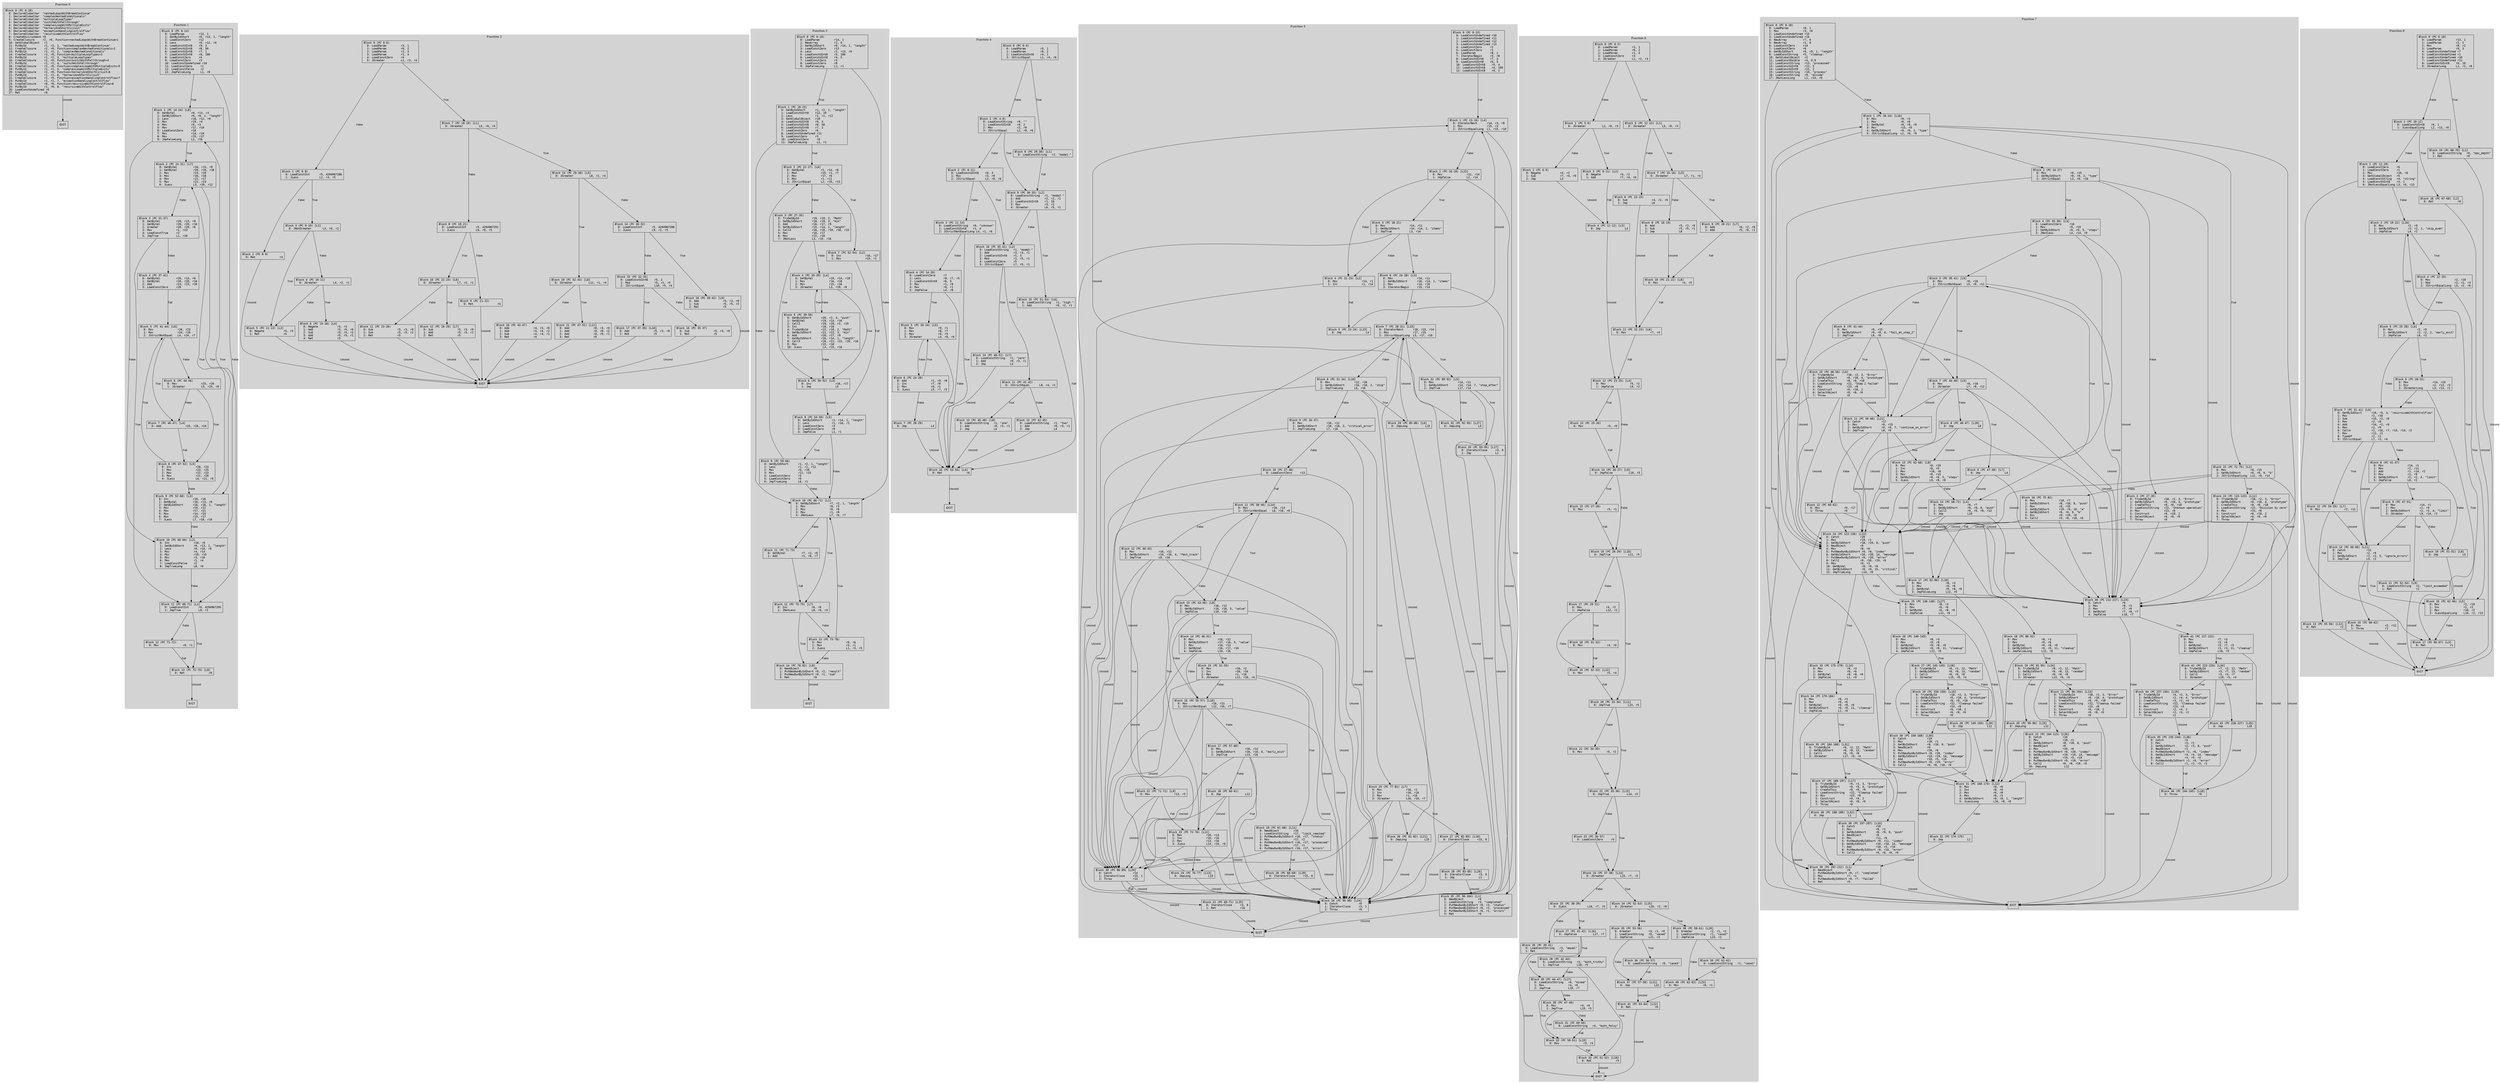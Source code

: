 // CFG analysis for complex_control_flow
// Generated from data/complex_control_flow.hbc

digraph {
  rankdir=TB;
  node [shape=box, fontname="monospace"];

  subgraph cluster_function_0 {
    label = "Function 0";
    style = filled;
    color = lightgrey;

    edge [fontname="Arial"];

    f0_n0 [ label = "Block 0 (PC 0-28)\l  0: DeclareGlobalVar  \"nestedLoopsWithBreakContinue\"\l  1: DeclareGlobalVar  \"complexNestedConditionals\"\l  2: DeclareGlobalVar  \"multipleLoopTypes\"\l  3: DeclareGlobalVar  \"switchWithFallthrough\"\l  4: DeclareGlobalVar  \"complexLoopWithMultipleExits\"\l  5: DeclareGlobalVar  \"ternaryAndShortCircuit\"\l  6: DeclareGlobalVar  \"exceptionHandlingControlFlow\"\l  7: DeclareGlobalVar  \"recursiveWithControlFlow\"\l  8: CreateEnvironment r0\l  9: CreateClosure     r2, r0, Function<nestedLoopsWithBreakContinue>1\l  10: GetGlobalObject   r1\l  11: PutById           r1, r2, 1, \"nestedLoopsWithBreakContinue\"\l  12: CreateClosure     r2, r0, Function<complexNestedConditionals>2\l  13: PutById           r1, r2, 2, \"complexNestedConditionals\"\l  14: CreateClosure     r2, r0, Function<multipleLoopTypes>3\l  15: PutById           r1, r2, 3, \"multipleLoopTypes\"\l  16: CreateClosure     r2, r0, Function<switchWithFallthrough>4\l  17: PutById           r1, r2, 4, \"switchWithFallthrough\"\l  18: CreateClosure     r2, r0, Function<complexLoopWithMultipleExits>5\l  19: PutById           r1, r2, 5, \"complexLoopWithMultipleExits\"\l  20: CreateClosure     r2, r0, Function<ternaryAndShortCircuit>6\l  21: PutById           r1, r2, 6, \"ternaryAndShortCircuit\"\l  22: CreateClosure     r2, r0, Function<exceptionHandlingControlFlow>7\l  23: PutById           r1, r2, 7, \"exceptionHandlingControlFlow\"\l  24: CreateClosure     r0, r0, Function<recursiveWithControlFlow>8\l  25: PutById           r1, r0, 8, \"recursiveWithControlFlow\"\l  26: LoadConstUndefined r0\l  27: Ret               r0\l" ]
    f0_n1 [ label = "EXIT" ]

    f0_n0 -> f0_n1 [label="Uncond"]
  }

  subgraph cluster_function_1 {
    label = "Function 1";
    style = filled;
    color = lightgrey;

    edge [fontname="Arial"];

    f1_n0 [ label = "Block 0 (PC 0-14)\l  0: LoadParam         r13, 1\l  1: GetByIdShort      r0, r13, 1, \"length\"\l  2: LoadConstZero     r12\l  3: Less              r0, r12, r0\l  4: LoadConstUInt8    r9, 3\l  5: LoadConstUInt8    r8, 50\l  6: LoadConstUInt8    r7, 1\l  7: LoadConstUInt8    r6, 100\l  8: LoadConstZero     r4\l  9: LoadConstZero     r3\l  10: LoadConstUndefined r10\l  11: LoadConstZero     r1\l  12: LoadConstFalse    r2\l  13: JmpFalseLong      L1, r0\l" ]
    f1_n1 [ label = "Block 1 (PC 14-24) [L8]\l  0: GetByVal          r0, r13, r3\l  1: GetByIdShort      r0, r0, 1, \"length\"\l  2: Less              r16, r12, r0\l  3: Mov               r19, r4\l  4: Mov               r0, r3\l  5: Mov               r17, r10\l  6: LoadConstZero     r18\l  7: Mov               r14, r19\l  8: Mov               r15, r17\l  9: JmpFalseLong      L2, r16\l" ]
    f1_n2 [ label = "Block 2 (PC 24-31) [L7]\l  0: GetByVal          r16, r13, r0\l  1: GetByVal          r20, r16, r18\l  2: Mov               r23, r19\l  3: Mov               r16, r18\l  4: Mov               r21, r17\l  5: Mov               r22, r23\l  6: JLess             L3, r20, r12\l" ]
    f1_n3 [ label = "Block 3 (PC 31-37)\l  0: GetByVal          r20, r13, r0\l  1: GetByVal          r20, r20, r16\l  2: Greater           r20, r20, r6\l  3: Mov               r1, r23\l  4: LoadConstTrue     r2\l  5: JmpTrue           L1, r20\l" ]
    f1_n4 [ label = "Block 4 (PC 37-41)\l  0: GetByVal          r20, r13, r0\l  1: GetByVal          r20, r20, r16\l  2: Add               r23, r23, r20\l  3: LoadConstZero     r20\l" ]
    f1_n5 [ label = "Block 5 (PC 41-44) [L6]\l  0: Mov               r26, r23\l  1: Mov               r24, r20\l  2: JStrictNotEqual   L4, r24, r7\l" ]
    f1_n6 [ label = "Block 6 (PC 44-46)\l  0: Mov               r25, r26\l  1: JGreater          L5, r25, r8\l" ]
    f1_n7 [ label = "Block 7 (PC 46-47) [L4]\l  0: Add               r25, r26, r24\l" ]
    f1_n8 [ label = "Block 8 (PC 47-52) [L5]\l  0: Inc               r20, r24\l  1: Mov               r23, r25\l  2: Mov               r22, r23\l  3: Mov               r21, r20\l  4: JLess             L6, r21, r9\l" ]
    f1_n9 [ label = "Block 9 (PC 52-60) [L3]\l  0: Inc               r18, r16\l  1: GetByVal          r16, r13, r0\l  2: GetByIdShort      r16, r16, 1, \"length\"\l  3: Mov               r19, r22\l  4: Mov               r17, r21\l  5: Mov               r14, r19\l  6: Mov               r15, r17\l  7: JLess             L7, r18, r16\l" ]
    f1_n10 [ label = "Block 10 (PC 60-69) [L2]\l  0: Inc               r16, r0\l  1: GetByIdShort      r0, r13, 1, \"length\"\l  2: Less              r0, r16, r0\l  3: Mov               r4, r14\l  4: Mov               r10, r15\l  5: Mov               r3, r16\l  6: Mov               r1, r4\l  7: LoadConstFalse    r2\l  8: JmpTrueLong       L8, r0\l" ]
    f1_n11 [ label = "Block 11 (PC 69-71) [L1]\l  0: LoadConstInt      r0, 4294967295\l  1: JmpTrue           L9, r2\l" ]
    f1_n12 [ label = "Block 12 (PC 71-72)\l  0: Mov               r0, r1\l" ]
    f1_n13 [ label = "Block 13 (PC 72-73) [L9]\l  0: Ret               r0\l" ]
    f1_n14 [ label = "EXIT" ]

    f1_n0 -> f1_n11 [label="False"]
    f1_n0 -> f1_n1 [label="True"]
    f1_n1 -> f1_n10 [label="False"]
    f1_n1 -> f1_n2 [label="True"]
    f1_n2 -> f1_n9 [label="True"]
    f1_n2 -> f1_n3 [label="False"]
    f1_n3 -> f1_n11 [label="True"]
    f1_n3 -> f1_n4 [label="False"]
    f1_n4 -> f1_n5 [label="Fall"]
    f1_n5 -> f1_n7 [label="True"]
    f1_n5 -> f1_n6 [label="False"]
    f1_n6 -> f1_n8 [label="True"]
    f1_n6 -> f1_n7 [label="False"]
    f1_n7 -> f1_n8 [label="Fall"]
    f1_n8 -> f1_n5 [label="True"]
    f1_n8 -> f1_n9 [label="False"]
    f1_n9 -> f1_n2 [label="True"]
    f1_n9 -> f1_n10 [label="False"]
    f1_n10 -> f1_n1 [label="True"]
    f1_n10 -> f1_n11 [label="False"]
    f1_n11 -> f1_n13 [label="True"]
    f1_n11 -> f1_n12 [label="False"]
    f1_n12 -> f1_n13 [label="Fall"]
    f1_n13 -> f1_n14 [label="Uncond"]
  }

  subgraph cluster_function_2 {
    label = "Function 2";
    style = filled;
    color = lightgrey;

    edge [fontname="Arial"];

    f2_n0 [ label = "Block 0 (PC 0-6)\l  0: LoadParam         r3, 1\l  1: LoadParam         r0, 2\l  2: LoadParam         r2, 3\l  3: LoadParam         r1, 4\l  4: LoadConstZero     r4\l  5: JGreater          L1, r3, r4\l" ]
    f2_n1 [ label = "Block 1 (PC 6-8)\l  0: LoadConstInt      r5, 4294967286\l  1: JLess             L2, r3, r5\l" ]
    f2_n2 [ label = "Block 2 (PC 8-9)\l  0: Ret               r4\l" ]
    f2_n3 [ label = "Block 3 (PC 9-10) [L2]\l  0: JNotGreater       L3, r0, r2\l" ]
    f2_n4 [ label = "Block 4 (PC 10-11)\l  0: JGreater          L4, r2, r1\l" ]
    f2_n5 [ label = "Block 5 (PC 11-13) [L3]\l  0: Negate            r5, r3\l  1: Ret               r5\l" ]
    f2_n6 [ label = "Block 6 (PC 13-18) [L4]\l  0: Negate            r5, r3\l  1: Add               r5, r5, r0\l  2: Sub               r5, r5, r2\l  3: Add               r5, r5, r1\l  4: Ret               r5\l" ]
    f2_n7 [ label = "Block 7 (PC 18-19) [L1]\l  0: JGreater          L5, r0, r4\l" ]
    f2_n8 [ label = "Block 8 (PC 19-21)\l  0: LoadConstInt      r5, 4294967291\l  1: JLess             L6, r0, r5\l" ]
    f2_n9 [ label = "Block 9 (PC 21-22)\l  0: Ret               r3\l" ]
    f2_n10 [ label = "Block 10 (PC 22-23) [L6]\l  0: JGreater          L7, r2, r1\l" ]
    f2_n11 [ label = "Block 11 (PC 23-26)\l  0: Sub               r5, r3, r0\l  1: Sub               r5, r5, r2\l  2: Ret               r5\l" ]
    f2_n12 [ label = "Block 12 (PC 26-29) [L7]\l  0: Sub               r5, r3, r0\l  1: Add               r5, r5, r2\l  2: Ret               r5\l" ]
    f2_n13 [ label = "Block 13 (PC 29-30) [L5]\l  0: JGreater          L8, r2, r4\l" ]
    f2_n14 [ label = "Block 14 (PC 30-32)\l  0: LoadConstInt      r5, 4294967286\l  1: JLess             L9, r2, r5\l" ]
    f2_n15 [ label = "Block 15 (PC 32-35)\l  0: LoadConstUInt8    r5, 2\l  1: Mod               r5, r1, r5\l  2: JStrictEqual      L10, r5, r4\l" ]
    f2_n16 [ label = "Block 16 (PC 35-37)\l  0: Sub               r5, r3, r0\l  1: Ret               r5\l" ]
    f2_n17 [ label = "Block 17 (PC 37-39) [L10]\l  0: Add               r5, r3, r0\l  1: Ret               r5\l" ]
    f2_n18 [ label = "Block 18 (PC 39-42) [L9]\l  0: Add               r5, r3, r0\l  1: Sub               r5, r5, r2\l  2: Ret               r5\l" ]
    f2_n19 [ label = "Block 19 (PC 42-43) [L8]\l  0: JGreater          L11, r1, r4\l" ]
    f2_n20 [ label = "Block 20 (PC 43-47)\l  0: Add               r4, r3, r0\l  1: Add               r4, r4, r2\l  2: Sub               r4, r4, r1\l  3: Ret               r4\l" ]
    f2_n21 [ label = "Block 21 (PC 47-51) [L11]\l  0: Add               r0, r3, r0\l  1: Add               r0, r0, r2\l  2: Add               r0, r0, r1\l  3: Ret               r0\l" ]
    f2_n22 [ label = "EXIT" ]

    f2_n0 -> f2_n7 [label="True"]
    f2_n0 -> f2_n1 [label="False"]
    f2_n1 -> f2_n3 [label="True"]
    f2_n1 -> f2_n2 [label="False"]
    f2_n2 -> f2_n22 [label="Uncond"]
    f2_n3 -> f2_n5 [label="True"]
    f2_n3 -> f2_n4 [label="False"]
    f2_n4 -> f2_n6 [label="True"]
    f2_n4 -> f2_n5 [label="False"]
    f2_n5 -> f2_n22 [label="Uncond"]
    f2_n6 -> f2_n22 [label="Uncond"]
    f2_n7 -> f2_n13 [label="True"]
    f2_n7 -> f2_n8 [label="False"]
    f2_n8 -> f2_n10 [label="True"]
    f2_n8 -> f2_n9 [label="False"]
    f2_n9 -> f2_n22 [label="Uncond"]
    f2_n10 -> f2_n12 [label="True"]
    f2_n10 -> f2_n11 [label="False"]
    f2_n11 -> f2_n22 [label="Uncond"]
    f2_n12 -> f2_n22 [label="Uncond"]
    f2_n13 -> f2_n19 [label="True"]
    f2_n13 -> f2_n14 [label="False"]
    f2_n14 -> f2_n18 [label="True"]
    f2_n14 -> f2_n15 [label="False"]
    f2_n15 -> f2_n17 [label="True"]
    f2_n15 -> f2_n16 [label="False"]
    f2_n16 -> f2_n22 [label="Uncond"]
    f2_n17 -> f2_n22 [label="Uncond"]
    f2_n18 -> f2_n22 [label="Uncond"]
    f2_n19 -> f2_n21 [label="True"]
    f2_n19 -> f2_n20 [label="False"]
    f2_n20 -> f2_n22 [label="Uncond"]
    f2_n21 -> f2_n22 [label="Uncond"]
  }

  subgraph cluster_function_3 {
    label = "Function 3";
    style = filled;
    color = lightgrey;

    edge [fontname="Arial"];

    f3_n0 [ label = "Block 0 (PC 0-10)\l  0: LoadParam         r14, 1\l  1: NewArray          r2, 0\l  2: GetByIdShort      r0, r14, 1, \"length\"\l  3: LoadConstZero     r13\l  4: Less              r1, r13, r0\l  5: LoadConstUInt8    r5, 100\l  6: LoadConstUInt8    r4, 5\l  7: LoadConstZero     r3\l  8: LoadConstZero     r0\l  9: JmpFalseLong      L1, r1\l" ]
    f3_n1 [ label = "Block 1 (PC 10-22)\l  0: GetByIdShort      r1, r2, 1, \"length\"\l  1: LoadConstUInt8    r12, 10\l  2: Less              r1, r1, r12\l  3: GetGlobalObject   r10\l  4: LoadConstUInt8    r9, 3\l  5: LoadConstUInt8    r8, 50\l  6: LoadConstUInt8    r7, 2\l  7: LoadConstZero     r6\l  8: LoadConstUndefined r11\l  9: LoadConstZero     r3\l  10: LoadConstZero     r0\l  11: JmpFalseLong      L1, r1\l" ]
    f3_n2 [ label = "Block 2 (PC 22-27) [L6]\l  0: GetByVal          r1, r14, r6\l  1: Mod               r15, r1, r7\l  2: Mov               r17, r6\l  3: Mov               r1, r11\l  4: JStrictEqual      L2, r15, r13\l" ]
    f3_n3 [ label = "Block 3 (PC 27-35)\l  0: TryGetById        r19, r10, 2, \"Math\"\l  1: GetByIdShort      r18, r19, 3, \"min\"\l  2: Add               r16, r17, r9\l  3: GetByIdShort      r15, r14, 1, \"length\"\l  4: Call3             r16, r18, r19, r16, r15\l  5: Mov               r18, r17\l  6: Mov               r15, r18\l  7: JNotLess          L3, r15, r16\l" ]
    f3_n4 [ label = "Block 4 (PC 35-39) [L4]\l  0: GetByVal          r19, r14, r18\l  1: Mov               r16, r18\l  2: Mov               r15, r16\l  3: JGreater          L3, r19, r8\l" ]
    f3_n5 [ label = "Block 5 (PC 39-50)\l  0: GetByIdShort      r20, r2, 4, \"push\"\l  1: GetByVal          r19, r14, r16\l  2: Call2             r19, r20, r2, r19\l  3: Inc               r18, r16\l  4: TryGetById        r22, r10, 2, \"Math\"\l  5: GetByIdShort      r21, r22, 3, \"min\"\l  6: Add               r20, r17, r9\l  7: GetByIdShort      r16, r14, 1, \"length\"\l  8: Call3             r16, r21, r22, r20, r16\l  9: Mov               r15, r18\l  10: JLess             L4, r15, r16\l" ]
    f3_n6 [ label = "Block 6 (PC 50-52) [L3]\l  0: Inc               r16, r17\l  1: Jmp               L5\l" ]
    f3_n7 [ label = "Block 7 (PC 52-54) [L2]\l  0: Inc               r16, r17\l  1: Mov               r15, r1\l" ]
    f3_n8 [ label = "Block 8 (PC 54-59) [L5]\l  0: GetByIdShort      r1, r14, 1, \"length\"\l  1: Less              r1, r16, r1\l  2: LoadConstZero     r3\l  3: LoadConstZero     r0\l  4: JmpFalse          L1, r1\l" ]
    f3_n9 [ label = "Block 9 (PC 59-66)\l  0: GetByIdShort      r1, r2, 1, \"length\"\l  1: Less              r1, r1, r12\l  2: Mov               r6, r16\l  3: Mov               r11, r15\l  4: LoadConstZero     r3\l  5: LoadConstZero     r0\l  6: JmpTrueLong       L6, r1\l" ]
    f3_n10 [ label = "Block 10 (PC 66-71) [L1]\l  0: GetByIdShort      r7, r2, 1, \"length\"\l  1: Mov               r8, r3\l  2: Mov               r6, r0\l  3: Mov               r1, r8\l  4: JNotLess          L7, r6, r7\l" ]
    f3_n11 [ label = "Block 11 (PC 71-73)\l  0: GetByVal          r7, r2, r6\l  1: Add               r1, r8, r7\l" ]
    f3_n12 [ label = "Block 12 (PC 73-75) [L7]\l  0: Inc               r6, r6\l  1: JNotLess          L8, r6, r4\l" ]
    f3_n13 [ label = "Block 13 (PC 75-78)\l  0: Mov               r0, r6\l  1: Mov               r3, r1\l  2: JLess             L1, r3, r5\l" ]
    f3_n14 [ label = "Block 14 (PC 78-82) [L8]\l  0: NewObject         r0\l  1: PutNewOwnByIdShort r0, r2, \"result\"\l  2: PutNewOwnByIdShort r0, r1, \"sum\"\l  3: Ret               r0\l" ]
    f3_n15 [ label = "EXIT" ]

    f3_n0 -> f3_n10 [label="False"]
    f3_n0 -> f3_n1 [label="True"]
    f3_n1 -> f3_n10 [label="False"]
    f3_n1 -> f3_n2 [label="True"]
    f3_n2 -> f3_n7 [label="True"]
    f3_n2 -> f3_n3 [label="False"]
    f3_n3 -> f3_n6 [label="True"]
    f3_n3 -> f3_n4 [label="False"]
    f3_n4 -> f3_n6 [label="True"]
    f3_n4 -> f3_n5 [label="False"]
    f3_n5 -> f3_n4 [label="True"]
    f3_n5 -> f3_n6 [label="False"]
    f3_n6 -> f3_n8 [label="Uncond"]
    f3_n7 -> f3_n8 [label="Fall"]
    f3_n8 -> f3_n10 [label="False"]
    f3_n8 -> f3_n9 [label="True"]
    f3_n9 -> f3_n2 [label="True"]
    f3_n9 -> f3_n10 [label="False"]
    f3_n10 -> f3_n12 [label="True"]
    f3_n10 -> f3_n11 [label="False"]
    f3_n11 -> f3_n12 [label="Fall"]
    f3_n12 -> f3_n14 [label="True"]
    f3_n12 -> f3_n13 [label="False"]
    f3_n13 -> f3_n10 [label="True"]
    f3_n13 -> f3_n14 [label="False"]
    f3_n14 -> f3_n15 [label="Uncond"]
  }

  subgraph cluster_function_4 {
    label = "Function 4";
    style = filled;
    color = lightgrey;

    edge [fontname="Arial"];

    f4_n0 [ label = "Block 0 (PC 0-4)\l  0: LoadParam         r5, 1\l  1: LoadParam         r6, 2\l  2: LoadConstUInt8    r4, 1\l  3: JStrictEqual      L1, r4, r6\l" ]
    f4_n1 [ label = "Block 1 (PC 4-8)\l  0: LoadConstString   r9, \"\"\l  1: LoadConstUInt8    r0, 2\l  2: Mov               r2, r9\l  3: JStrictEqual      L2, r0, r6\l" ]
    f4_n2 [ label = "Block 2 (PC 8-11)\l  0: LoadConstUInt8    r0, 3\l  1: Mov               r3, r9\l  2: JStrictEqual      L3, r0, r6\l" ]
    f4_n3 [ label = "Block 3 (PC 11-14)\l  0: LoadConstString   r0, \"unknown\"\l  1: LoadConstUInt8    r1, 4\l  2: JStrictNotEqualLong L4, r1, r6\l" ]
    f4_n4 [ label = "Block 4 (PC 14-20)\l  0: LoadConstZero     r7\l  1: Less              r8, r7, r5\l  2: LoadConstUInt8    r6, 5\l  3: Mov               r1, r9\l  4: Mov               r0, r1\l  5: JmpFalse          L4, r8\l" ]
    f4_n5 [ label = "Block 5 (PC 20-24) [L5]\l  0: Mov               r9, r1\l  1: Mov               r8, r7\l  2: Mov               r0, r9\l  3: JGreater          L4, r8, r6\l" ]
    f4_n6 [ label = "Block 6 (PC 24-28)\l  0: Add               r1, r9, r8\l  1: Inc               r7, r8\l  2: Mov               r0, r1\l  3: JLess             L5, r7, r5\l" ]
    f4_n7 [ label = "Block 7 (PC 28-29)\l  0: Jmp               L4\l" ]
    f4_n8 [ label = "Block 8 (PC 29-30) [L1]\l  0: LoadConstString   r2, \"mode1-\"\l" ]
    f4_n9 [ label = "Block 9 (PC 30-35) [L2]\l  0: LoadConstString   r1, \"mode2-\"\l  1: Add               r2, r2, r1\l  2: LoadConstUInt8    r1, 10\l  3: Mov               r3, r2\l  4: JGreater          L6, r5, r1\l" ]
    f4_n10 [ label = "Block 10 (PC 35-41) [L3]\l  0: LoadConstString   r1, \"mode3-\"\l  1: Add               r3, r3, r1\l  2: LoadConstUInt8    r1, 3\l  3: Mod               r1, r5, r1\l  4: LoadConstZero     r5\l  5: JStrictEqual      L7, r5, r1\l" ]
    f4_n11 [ label = "Block 11 (PC 41-42)\l  0: JStrictEqual      L8, r4, r1\l" ]
    f4_n12 [ label = "Block 12 (PC 42-45)\l  0: LoadConstString   r1, \"two\"\l  1: Add               r0, r3, r1\l  2: Jmp               L4\l" ]
    f4_n13 [ label = "Block 13 (PC 45-48) [L8]\l  0: LoadConstString   r1, \"one\"\l  1: Add               r0, r3, r1\l  2: Jmp               L4\l" ]
    f4_n14 [ label = "Block 14 (PC 48-51) [L7]\l  0: LoadConstString   r1, \"zero\"\l  1: Add               r0, r3, r1\l  2: Jmp               L4\l" ]
    f4_n15 [ label = "Block 15 (PC 51-53) [L6]\l  0: LoadConstString   r1, \"high-\"\l  1: Add               r0, r2, r1\l" ]
    f4_n16 [ label = "Block 16 (PC 53-54) [L4]\l  0: Ret               r0\l" ]
    f4_n17 [ label = "EXIT" ]

    f4_n0 -> f4_n8 [label="True"]
    f4_n0 -> f4_n1 [label="False"]
    f4_n1 -> f4_n9 [label="True"]
    f4_n1 -> f4_n2 [label="False"]
    f4_n2 -> f4_n10 [label="True"]
    f4_n2 -> f4_n3 [label="False"]
    f4_n3 -> f4_n16 [label="True"]
    f4_n3 -> f4_n4 [label="False"]
    f4_n4 -> f4_n16 [label="False"]
    f4_n4 -> f4_n5 [label="True"]
    f4_n5 -> f4_n16 [label="True"]
    f4_n5 -> f4_n6 [label="False"]
    f4_n6 -> f4_n5 [label="True"]
    f4_n6 -> f4_n7 [label="False"]
    f4_n7 -> f4_n16 [label="Uncond"]
    f4_n8 -> f4_n9 [label="Fall"]
    f4_n9 -> f4_n15 [label="True"]
    f4_n9 -> f4_n10 [label="False"]
    f4_n10 -> f4_n14 [label="True"]
    f4_n10 -> f4_n11 [label="False"]
    f4_n11 -> f4_n13 [label="True"]
    f4_n11 -> f4_n12 [label="False"]
    f4_n12 -> f4_n16 [label="Uncond"]
    f4_n13 -> f4_n16 [label="Uncond"]
    f4_n14 -> f4_n16 [label="Uncond"]
    f4_n15 -> f4_n16 [label="Fall"]
    f4_n16 -> f4_n17 [label="Uncond"]
  }

  subgraph cluster_function_5 {
    label = "Function 5";
    style = filled;
    color = lightgrey;

    edge [fontname="Arial"];

    f5_n0 [ label = "Block 0 (PC 0-13)\l  0: LoadConstUndefined r10\l  1: LoadConstUndefined r11\l  2: LoadConstUndefined r12\l  3: LoadConstUndefined r13\l  4: LoadConstZero     r2\l  5: LoadConstZero     r1\l  6: LoadParam         r8, 1\l  7: IteratorBegin     r3, r8\l  8: LoadConstUInt8    r7, 3\l  9: LoadConstUInt8    r6, 5\l  10: LoadConstUInt8    r5, 4\l  11: LoadConstUInt8    r4, 100\l  12: LoadConstUInt8    r0, 2\l" ]
    f5_n1 [ label = "Block 1 (PC 13-16) [L4]\l  0: IteratorNext      r14, r3, r8\l  1: Mov               r15, r3\l  2: JStrictEqualLong  L1, r15, r10\l" ]
    f5_n2 [ label = "Block 2 (PC 16-18) [L22]\l  0: Mov               r11, r14\l  1: JmpFalse          L2, r14\l" ]
    f5_n3 [ label = "Block 3 (PC 18-21)\l  0: Mov               r14, r11\l  1: GetByIdShort      r14, r14, 1, \"items\"\l  2: JmpTrue           L3, r14\l" ]
    f5_n4 [ label = "Block 4 (PC 21-23) [L2]\l  0: Mov               r14, r1\l  1: Inc               r1, r14\l" ]
    f5_n5 [ label = "Block 5 (PC 23-24) [L23]\l  0: Jmp               L4\l" ]
    f5_n6 [ label = "Block 6 (PC 24-28) [L3]\l  0: Mov               r14, r11\l  1: GetByIdShort      r16, r14, 1, \"items\"\l  2: Mov               r14, r16\l  3: IteratorBegin     r15, r14\l" ]
    f5_n7 [ label = "Block 7 (PC 28-31) [L15]\l  0: IteratorNext      r16, r15, r14\l  1: Mov               r17, r15\l  2: JStrictEqualLong  L5, r17, r10\l" ]
    f5_n8 [ label = "Block 8 (PC 31-34) [L18]\l  0: Mov               r12, r16\l  1: GetByIdShort      r16, r16, 2, \"skip\"\l  2: JmpTrueLong       L6, r16\l" ]
    f5_n9 [ label = "Block 9 (PC 34-37)\l  0: Mov               r16, r12\l  1: GetByIdShort      r16, r16, 3, \"critical_error\"\l  2: JmpTrueLong       L7, r16\l" ]
    f5_n10 [ label = "Block 10 (PC 37-38)\l  0: LoadConstZero     r13\l" ]
    f5_n11 [ label = "Block 11 (PC 38-40) [L14]\l  0: Mov               r16, r13\l  1: JStrictNotEqual   L8, r16, r0\l" ]
    f5_n12 [ label = "Block 12 (PC 40-43)\l  0: Mov               r16, r12\l  1: GetByIdShort      r16, r16, 4, \"fast_track\"\l  2: JmpTrue           L9, r16\l" ]
    f5_n13 [ label = "Block 13 (PC 43-46) [L8]\l  0: Mov               r16, r12\l  1: GetByIdShort      r16, r16, 5, \"value\"\l  2: JmpFalse          L10, r16\l" ]
    f5_n14 [ label = "Block 14 (PC 46-51)\l  0: Mov               r16, r12\l  1: GetByIdShort      r17, r16, 5, \"value\"\l  2: Mov               r16, r13\l  3: GetByVal          r16, r17, r16\l  4: JmpFalse          L10, r16\l" ]
    f5_n15 [ label = "Block 15 (PC 51-55)\l  0: Mov               r16, r2\l  1: Inc               r16, r16\l  2: Mov               r2, r16\l  3: JGreater          L11, r16, r4\l" ]
    f5_n16 [ label = "Block 16 (PC 55-57) [L10]\l  0: Mov               r16, r13\l  1: JStrictNotEqual   L12, r16, r7\l" ]
    f5_n17 [ label = "Block 17 (PC 57-60)\l  0: Mov               r16, r12\l  1: GetByIdShort      r16, r16, 6, \"early_exit\"\l  2: JmpTrue           L13, r16\l" ]
    f5_n18 [ label = "Block 18 (PC 60-61)\l  0: Jmp               L12\l" ]
    f5_n19 [ label = "Block 19 (PC 61-68) [L11]\l  0: NewObject         r16\l  1: LoadConstString   r17, \"limit_reached\"\l  2: PutNewOwnByIdShort r16, r17, \"status\"\l  3: Mov               r17, r2\l  4: PutNewOwnByIdShort r16, r17, \"processed\"\l  5: Mov               r17, r1\l  6: PutNewOwnByIdShort r16, r17, \"errors\"\l" ]
    f5_n20 [ label = "Block 20 (PC 68-69) [L19]\l  0: IteratorClose     r15, 0\l" ]
    f5_n21 [ label = "Block 21 (PC 69-71) [L25]\l  0: IteratorClose     r3, 0\l  1: Ret               r16\l" ]
    f5_n22 [ label = "Block 22 (PC 71-72) [L9]\l  0: Mov               r13, r5\l" ]
    f5_n23 [ label = "Block 23 (PC 72-76) [L12]\l  0: Mov               r16, r13\l  1: Inc               r16, r16\l  2: Mov               r13, r16\l  3: JLess             L14, r16, r6\l" ]
    f5_n24 [ label = "Block 24 (PC 76-77) [L13]\l  0: JmpLong           L15\l" ]
    f5_n25 [ label = "Block 25 (PC 77-81) [L7]\l  0: Mov               r16, r1\l  1: Inc               r16, r16\l  2: Mov               r1, r16\l  3: JGreater          L16, r16, r7\l" ]
    f5_n26 [ label = "Block 26 (PC 81-82) [L21]\l  0: JmpLong           L15\l" ]
    f5_n27 [ label = "Block 27 (PC 82-83) [L16]\l  0: IteratorClose     r15, 0\l" ]
    f5_n28 [ label = "Block 28 (PC 83-85) [L26]\l  0: IteratorClose     r3, 0\l  1: Jmp               L1\l" ]
    f5_n29 [ label = "Block 29 (PC 85-86) [L6]\l  0: JmpLong           L15\l" ]
    f5_n30 [ label = "Block 30 (PC 86-89) [L20]\l  0: Catch             r14\l  1: IteratorClose     r15, 1\l  2: Throw             r14\l" ]
    f5_n31 [ label = "Block 31 (PC 89-92) [L5]\l  0: Mov               r14, r11\l  1: GetByIdShort      r14, r14, 7, \"stop_after\"\l  2: JmpTrue           L17, r14\l" ]
    f5_n32 [ label = "Block 32 (PC 92-93) [L27]\l  0: JmpLong           L4\l" ]
    f5_n33 [ label = "Block 33 (PC 93-95) [L17]\l  0: IteratorClose     r3, 0\l  1: Jmp               L1\l" ]
    f5_n34 [ label = "Block 34 (PC 95-98) [L24]\l  0: Catch             r0\l  1: IteratorClose     r3, 1\l  2: Throw             r0\l" ]
    f5_n35 [ label = "Block 35 (PC 98-104) [L1]\l  0: NewObject         r0\l  1: LoadConstString   r3, \"completed\"\l  2: PutNewOwnByIdShort r0, r3, \"status\"\l  3: PutNewOwnByIdShort r0, r2, \"processed\"\l  4: PutNewOwnByIdShort r0, r1, \"errors\"\l  5: Ret               r0\l" ]
    f5_n36 [ label = "EXIT" ]

    f5_n0 -> f5_n1 [label="Fall"]
    f5_n1 -> f5_n35 [label="True"]
    f5_n1 -> f5_n2 [label="False"]
    f5_n2 -> f5_n4 [label="False"]
    f5_n2 -> f5_n3 [label="True"]
    f5_n3 -> f5_n6 [label="True"]
    f5_n3 -> f5_n4 [label="False"]
    f5_n4 -> f5_n5 [label="Fall"]
    f5_n5 -> f5_n1 [label="Uncond"]
    f5_n6 -> f5_n7 [label="Fall"]
    f5_n7 -> f5_n31 [label="True"]
    f5_n7 -> f5_n8 [label="False"]
    f5_n8 -> f5_n29 [label="True"]
    f5_n8 -> f5_n9 [label="False"]
    f5_n9 -> f5_n25 [label="True"]
    f5_n9 -> f5_n10 [label="False"]
    f5_n10 -> f5_n11 [label="Fall"]
    f5_n11 -> f5_n13 [label="True"]
    f5_n11 -> f5_n12 [label="False"]
    f5_n12 -> f5_n22 [label="True"]
    f5_n12 -> f5_n13 [label="False"]
    f5_n13 -> f5_n16 [label="False"]
    f5_n13 -> f5_n14 [label="True"]
    f5_n14 -> f5_n16 [label="False"]
    f5_n14 -> f5_n15 [label="True"]
    f5_n15 -> f5_n19 [label="True"]
    f5_n15 -> f5_n16 [label="False"]
    f5_n16 -> f5_n23 [label="True"]
    f5_n16 -> f5_n17 [label="False"]
    f5_n17 -> f5_n24 [label="True"]
    f5_n17 -> f5_n18 [label="False"]
    f5_n18 -> f5_n23 [label="Uncond"]
    f5_n19 -> f5_n20 [label="Fall"]
    f5_n20 -> f5_n21 [label="Fall"]
    f5_n21 -> f5_n36 [label="Uncond"]
    f5_n22 -> f5_n23 [label="Fall"]
    f5_n23 -> f5_n11 [label="True"]
    f5_n23 -> f5_n24 [label="False"]
    f5_n24 -> f5_n7 [label="Uncond"]
    f5_n25 -> f5_n27 [label="True"]
    f5_n25 -> f5_n26 [label="False"]
    f5_n26 -> f5_n7 [label="Uncond"]
    f5_n27 -> f5_n28 [label="Fall"]
    f5_n28 -> f5_n35 [label="Uncond"]
    f5_n29 -> f5_n7 [label="Uncond"]
    f5_n30 -> f5_n36 [label="Uncond"]
    f5_n31 -> f5_n33 [label="True"]
    f5_n31 -> f5_n32 [label="False"]
    f5_n32 -> f5_n1 [label="Uncond"]
    f5_n33 -> f5_n35 [label="Uncond"]
    f5_n34 -> f5_n36 [label="Uncond"]
    f5_n35 -> f5_n36 [label="Uncond"]
    f5_n8 -> f5_n30 [label="Uncond"]
    f5_n9 -> f5_n30 [label="Uncond"]
    f5_n10 -> f5_n30 [label="Uncond"]
    f5_n11 -> f5_n30 [label="Uncond"]
    f5_n12 -> f5_n30 [label="Uncond"]
    f5_n13 -> f5_n30 [label="Uncond"]
    f5_n14 -> f5_n30 [label="Uncond"]
    f5_n15 -> f5_n30 [label="Uncond"]
    f5_n16 -> f5_n30 [label="Uncond"]
    f5_n17 -> f5_n30 [label="Uncond"]
    f5_n18 -> f5_n30 [label="Uncond"]
    f5_n19 -> f5_n30 [label="Uncond"]
    f5_n22 -> f5_n30 [label="Uncond"]
    f5_n23 -> f5_n30 [label="Uncond"]
    f5_n25 -> f5_n30 [label="Uncond"]
    f5_n2 -> f5_n34 [label="Uncond"]
    f5_n3 -> f5_n34 [label="Uncond"]
    f5_n4 -> f5_n34 [label="Uncond"]
    f5_n6 -> f5_n34 [label="Uncond"]
    f5_n7 -> f5_n34 [label="Uncond"]
    f5_n8 -> f5_n34 [label="Uncond"]
    f5_n9 -> f5_n34 [label="Uncond"]
    f5_n10 -> f5_n34 [label="Uncond"]
    f5_n11 -> f5_n34 [label="Uncond"]
    f5_n12 -> f5_n34 [label="Uncond"]
    f5_n13 -> f5_n34 [label="Uncond"]
    f5_n14 -> f5_n34 [label="Uncond"]
    f5_n15 -> f5_n34 [label="Uncond"]
    f5_n16 -> f5_n34 [label="Uncond"]
    f5_n17 -> f5_n34 [label="Uncond"]
    f5_n18 -> f5_n34 [label="Uncond"]
    f5_n19 -> f5_n34 [label="Uncond"]
    f5_n20 -> f5_n34 [label="Uncond"]
    f5_n22 -> f5_n34 [label="Uncond"]
    f5_n23 -> f5_n34 [label="Uncond"]
    f5_n24 -> f5_n34 [label="Uncond"]
    f5_n25 -> f5_n34 [label="Uncond"]
    f5_n26 -> f5_n34 [label="Uncond"]
    f5_n27 -> f5_n34 [label="Uncond"]
    f5_n29 -> f5_n34 [label="Uncond"]
    f5_n30 -> f5_n34 [label="Uncond"]
    f5_n31 -> f5_n34 [label="Uncond"]
  }

  subgraph cluster_function_6 {
    label = "Function 6";
    style = filled;
    color = lightgrey;

    edge [fontname="Arial"];

    f6_n0 [ label = "Block 0 (PC 0-5)\l  0: LoadParam         r2, 1\l  1: LoadParam         r0, 2\l  2: LoadParam         r1, 3\l  3: LoadConstZero     r3\l  4: JGreater          L1, r2, r3\l" ]
    f6_n1 [ label = "Block 1 (PC 5-6)\l  0: JGreater          L2, r0, r3\l" ]
    f6_n2 [ label = "Block 2 (PC 6-9)\l  0: Negate            r4, r2\l  1: Sub               r7, r4, r0\l  2: Jmp               L3\l" ]
    f6_n3 [ label = "Block 3 (PC 9-11) [L2]\l  0: Negate            r4, r2\l  1: Add               r7, r4, r0\l" ]
    f6_n4 [ label = "Block 4 (PC 11-12) [L3]\l  0: Jmp               L4\l" ]
    f6_n5 [ label = "Block 5 (PC 12-13) [L1]\l  0: JGreater          L5, r0, r3\l" ]
    f6_n6 [ label = "Block 6 (PC 13-15)\l  0: Sub               r4, r2, r0\l  1: Jmp               L6\l" ]
    f6_n7 [ label = "Block 7 (PC 15-16) [L5]\l  0: JGreater          L7, r1, r3\l" ]
    f6_n8 [ label = "Block 8 (PC 16-19)\l  0: Add               r5, r2, r0\l  1: Sub               r5, r5, r1\l  2: Jmp               L8\l" ]
    f6_n9 [ label = "Block 9 (PC 19-21) [L7]\l  0: Add               r6, r2, r0\l  1: Add               r5, r6, r1\l" ]
    f6_n10 [ label = "Block 10 (PC 21-22) [L8]\l  0: Mov               r4, r5\l" ]
    f6_n11 [ label = "Block 11 (PC 22-23) [L6]\l  0: Mov               r7, r4\l" ]
    f6_n12 [ label = "Block 12 (PC 23-25) [L4]\l  0: Mov               r5, r2\l  1: JmpFalse          L9, r2\l" ]
    f6_n13 [ label = "Block 13 (PC 25-26)\l  0: Mov               r5, r0\l" ]
    f6_n14 [ label = "Block 14 (PC 26-27) [L9]\l  0: JmpFalse          L10, r5\l" ]
    f6_n15 [ label = "Block 15 (PC 27-28)\l  0: Mov               r5, r1\l" ]
    f6_n16 [ label = "Block 16 (PC 28-29) [L10]\l  0: JmpTrue           L11, r5\l" ]
    f6_n17 [ label = "Block 17 (PC 29-31)\l  0: Mov               r4, r2\l  1: JmpFalse          L12, r2\l" ]
    f6_n18 [ label = "Block 18 (PC 31-32)\l  0: Mov               r4, r0\l" ]
    f6_n19 [ label = "Block 19 (PC 32-33) [L12]\l  0: Mov               r5, r4\l" ]
    f6_n20 [ label = "Block 20 (PC 33-34) [L11]\l  0: JmpTrue           L13, r5\l" ]
    f6_n21 [ label = "Block 21 (PC 34-35)\l  0: Mov               r5, r2\l" ]
    f6_n22 [ label = "Block 22 (PC 35-36) [L13]\l  0: JmpTrue           L14, r5\l" ]
    f6_n23 [ label = "Block 23 (PC 36-37)\l  0: LoadConstZero     r5\l" ]
    f6_n24 [ label = "Block 24 (PC 37-38) [L14]\l  0: JGreater          L15, r7, r5\l" ]
    f6_n25 [ label = "Block 25 (PC 38-39)\l  0: JLess             L16, r7, r5\l" ]
    f6_n26 [ label = "Block 26 (PC 39-41)\l  0: LoadConstString   r3, \"equal\"\l  1: Ret               r3\l" ]
    f6_n27 [ label = "Block 27 (PC 41-42) [L16]\l  0: JmpFalse          L17, r7\l" ]
    f6_n28 [ label = "Block 28 (PC 42-44)\l  0: LoadConstString   r3, \"both_truthy\"\l  1: JmpTrue           L18, r5\l" ]
    f6_n29 [ label = "Block 29 (PC 44-47) [L17]\l  0: LoadConstString   r6, \"mixed\"\l  1: Mov               r4, r6\l  2: JmpTrue           L19, r7\l" ]
    f6_n30 [ label = "Block 30 (PC 47-49)\l  0: Mov               r4, r6\l  1: JmpTrue           L19, r5\l" ]
    f6_n31 [ label = "Block 31 (PC 49-50)\l  0: LoadConstString   r4, \"both_falsy\"\l" ]
    f6_n32 [ label = "Block 32 (PC 50-51) [L19]\l  0: Mov               r3, r4\l" ]
    f6_n33 [ label = "Block 33 (PC 51-52) [L18]\l  0: Ret               r3\l" ]
    f6_n34 [ label = "Block 34 (PC 52-53) [L15]\l  0: JGreater          L20, r2, r0\l" ]
    f6_n35 [ label = "Block 35 (PC 53-56)\l  0: Greater           r3, r1, r0\l  1: LoadConstString   r0, \"case4\"\l  2: JmpFalse          L21, r3\l" ]
    f6_n36 [ label = "Block 36 (PC 56-57)\l  0: LoadConstString   r0, \"case3\"\l" ]
    f6_n37 [ label = "Block 37 (PC 57-58) [L21]\l  0: Jmp               L22\l" ]
    f6_n38 [ label = "Block 38 (PC 58-61) [L20]\l  0: Greater           r2, r1, r2\l  1: LoadConstString   r1, \"case2\"\l  2: JmpFalse          L23, r2\l" ]
    f6_n39 [ label = "Block 39 (PC 61-62)\l  0: LoadConstString   r1, \"case1\"\l" ]
    f6_n40 [ label = "Block 40 (PC 62-63) [L23]\l  0: Mov               r0, r1\l" ]
    f6_n41 [ label = "Block 41 (PC 63-64) [L22]\l  0: Ret               r0\l" ]
    f6_n42 [ label = "EXIT" ]

    f6_n0 -> f6_n5 [label="True"]
    f6_n0 -> f6_n1 [label="False"]
    f6_n1 -> f6_n3 [label="True"]
    f6_n1 -> f6_n2 [label="False"]
    f6_n2 -> f6_n4 [label="Uncond"]
    f6_n3 -> f6_n4 [label="Fall"]
    f6_n4 -> f6_n12 [label="Uncond"]
    f6_n5 -> f6_n7 [label="True"]
    f6_n5 -> f6_n6 [label="False"]
    f6_n6 -> f6_n11 [label="Uncond"]
    f6_n7 -> f6_n9 [label="True"]
    f6_n7 -> f6_n8 [label="False"]
    f6_n8 -> f6_n10 [label="Uncond"]
    f6_n9 -> f6_n10 [label="Fall"]
    f6_n10 -> f6_n11 [label="Fall"]
    f6_n11 -> f6_n12 [label="Fall"]
    f6_n12 -> f6_n14 [label="False"]
    f6_n12 -> f6_n13 [label="True"]
    f6_n13 -> f6_n14 [label="Fall"]
    f6_n14 -> f6_n16 [label="False"]
    f6_n14 -> f6_n15 [label="True"]
    f6_n15 -> f6_n16 [label="Fall"]
    f6_n16 -> f6_n20 [label="True"]
    f6_n16 -> f6_n17 [label="False"]
    f6_n17 -> f6_n19 [label="False"]
    f6_n17 -> f6_n18 [label="True"]
    f6_n18 -> f6_n19 [label="Fall"]
    f6_n19 -> f6_n20 [label="Fall"]
    f6_n20 -> f6_n22 [label="True"]
    f6_n20 -> f6_n21 [label="False"]
    f6_n21 -> f6_n22 [label="Fall"]
    f6_n22 -> f6_n24 [label="True"]
    f6_n22 -> f6_n23 [label="False"]
    f6_n23 -> f6_n24 [label="Fall"]
    f6_n24 -> f6_n34 [label="True"]
    f6_n24 -> f6_n25 [label="False"]
    f6_n25 -> f6_n27 [label="True"]
    f6_n25 -> f6_n26 [label="False"]
    f6_n26 -> f6_n42 [label="Uncond"]
    f6_n27 -> f6_n29 [label="False"]
    f6_n27 -> f6_n28 [label="True"]
    f6_n28 -> f6_n33 [label="True"]
    f6_n28 -> f6_n29 [label="False"]
    f6_n29 -> f6_n32 [label="True"]
    f6_n29 -> f6_n30 [label="False"]
    f6_n30 -> f6_n32 [label="True"]
    f6_n30 -> f6_n31 [label="False"]
    f6_n31 -> f6_n32 [label="Fall"]
    f6_n32 -> f6_n33 [label="Fall"]
    f6_n33 -> f6_n42 [label="Uncond"]
    f6_n34 -> f6_n38 [label="True"]
    f6_n34 -> f6_n35 [label="False"]
    f6_n35 -> f6_n37 [label="False"]
    f6_n35 -> f6_n36 [label="True"]
    f6_n36 -> f6_n37 [label="Fall"]
    f6_n37 -> f6_n41 [label="Uncond"]
    f6_n38 -> f6_n40 [label="False"]
    f6_n38 -> f6_n39 [label="True"]
    f6_n39 -> f6_n40 [label="Fall"]
    f6_n40 -> f6_n41 [label="Fall"]
    f6_n41 -> f6_n42 [label="Uncond"]
  }

  subgraph cluster_function_7 {
    label = "Function 7";
    style = filled;
    color = lightgrey;

    edge [fontname="Arial"];

    f7_n0 [ label = "Block 0 (PC 0-18)\l  0: LoadParam         r0, 1\l  1: Mov               r3, r0\l  2: LoadConstUndefined r15\l  3: LoadConstUndefined r16\l  4: NewArray          r7, 0\l  5: NewArray          r1, 0\l  6: LoadConstZero     r14\l  7: LoadConstZero     r6\l  8: GetByIdShort      r0, r0, 1, \"length\"\l  9: LoadConstString   r5, \"cleanup: \"\l  10: GetGlobalObject   r2\l  11: LoadConstDouble   r4, 0.9\l  12: LoadConstString   r13, \"processed\"\l  13: LoadConstUInt8    r12, 5\l  14: LoadConstUInt8    r11, 2\l  15: LoadConstString   r10, \"process\"\l  16: LoadConstString   r9, \"divide\"\l  17: JNotLessLong      L1, r14, r0\l" ]
    f7_n1 [ label = "Block 1 (PC 18-24) [L16]\l  0: Mov               r8, r3\l  1: Mov               r0, r6\l  2: GetByVal          r0, r8, r0\l  3: Mov               r15, r0\l  4: GetByIdShort      r0, r0, 2, \"type\"\l  5: JStrictEqualLong  L2, r0, r9\l" ]
    f7_n2 [ label = "Block 2 (PC 24-27)\l  0: Mov               r0, r15\l  1: GetByIdShort      r0, r0, 2, \"type\"\l  2: JStrictEqual      L3, r0, r10\l" ]
    f7_n3 [ label = "Block 3 (PC 27-35)\l  0: TryGetById        r18, r2, 3, \"Error\"\l  1: GetByIdShort      r0, r18, 4, \"prototype\"\l  2: CreateThis        r8, r0, r18\l  3: LoadConstString   r22, \"Unknown operation\"\l  4: Mov               r23, r8\l  5: Construct         r0, r18, 2\l  6: SelectObject      r0, r8, r0\l  7: Throw             r0\l" ]
    f7_n4 [ label = "Block 4 (PC 35-39) [L3]\l  0: LoadConstZero     r16\l  1: Mov               r0, r15\l  2: GetByIdShort      r0, r0, 5, \"steps\"\l  3: JNotLess          L4, r14, r0\l" ]
    f7_n5 [ label = "Block 5 (PC 39-41) [L9]\l  0: Mov               r0, r16\l  1: JStrictNotEqual   L5, r0, r11\l" ]
    f7_n6 [ label = "Block 6 (PC 41-44)\l  0: Mov               r0, r15\l  1: GetByIdShort      r0, r0, 6, \"fail_at_step_2\"\l  2: JmpTrue           L6, r0\l" ]
    f7_n7 [ label = "Block 7 (PC 44-46) [L5]\l  0: Mov               r0, r16\l  1: JGreater          L7, r0, r12\l" ]
    f7_n8 [ label = "Block 8 (PC 46-47) [L20]\l  0: Jmp               L8\l" ]
    f7_n9 [ label = "Block 9 (PC 47-48) [L7]\l  0: Jmp               L4\l" ]
    f7_n10 [ label = "Block 10 (PC 48-56) [L6]\l  0: TryGetById        r18, r2, 3, \"Error\"\l  1: GetByIdShort      r0, r18, 4, \"prototype\"\l  2: CreateThis        r8, r0, r18\l  3: LoadConstString   r22, \"Step 2 failed\"\l  4: Mov               r23, r8\l  5: Construct         r0, r18, 2\l  6: SelectObject      r0, r8, r0\l  7: Throw             r0\l" ]
    f7_n11 [ label = "Block 11 (PC 56-60) [L21]\l  0: Catch             r17\l  1: Mov               r0, r15\l  2: GetByIdShort      r0, r0, 7, \"continue_on_error\"\l  3: JmpTrue           L8, r0\l" ]
    f7_n12 [ label = "Block 12 (PC 60-62)\l  0: Mov               r0, r17\l  1: Throw             r0\l" ]
    f7_n13 [ label = "Block 13 (PC 62-68) [L8]\l  0: Mov               r0, r16\l  1: Inc               r8, r0\l  2: Mov               r16, r8\l  3: Mov               r0, r15\l  4: GetByIdShort      r0, r0, 5, \"steps\"\l  5: JLess             L9, r8, r0\l" ]
    f7_n14 [ label = "Block 14 (PC 68-72) [L4]\l  0: Mov               r8, r7\l  1: GetByIdShort      r0, r8, 8, \"push\"\l  2: Call2             r0, r0, r8, r13\l  3: Jmp               L10\l" ]
    f7_n15 [ label = "Block 15 (PC 72-75) [L2]\l  0: Mov               r0, r15\l  1: GetByIdShort      r0, r0, 9, \"b\"\l  2: JStrictEqualLong  L11, r0, r14\l" ]
    f7_n16 [ label = "Block 16 (PC 75-82)\l  0: Mov               r18, r7\l  1: GetByIdShort      r8, r18, 8, \"push\"\l  2: Mov               r0, r15\l  3: GetByIdShort      r19, r0, 10, \"a\"\l  4: GetByIdShort      r0, r0, 9, \"b\"\l  5: Div               r0, r19, r0\l  6: Call2             r0, r8, r18, r0\l" ]
    f7_n17 [ label = "Block 17 (PC 82-86) [L10]\l  0: Mov               r8, r3\l  1: Mov               r0, r6\l  2: GetByVal          r0, r8, r0\l  3: JmpFalseLong      L12, r0\l" ]
    f7_n18 [ label = "Block 18 (PC 86-91)\l  0: Mov               r8, r3\l  1: Mov               r0, r6\l  2: GetByVal          r0, r8, r0\l  3: GetByIdShort      r0, r0, 11, \"cleanup\"\l  4: JmpFalseLong      L12, r0\l" ]
    f7_n19 [ label = "Block 19 (PC 91-95) [L24]\l  0: TryGetById        r8, r2, 12, \"Math\"\l  1: GetByIdShort      r0, r8, 13, \"random\"\l  2: Call1             r0, r0, r8\l  3: JGreater          L13, r0, r4\l" ]
    f7_n20 [ label = "Block 20 (PC 95-96) [L25]\l  0: JmpLong           L12\l" ]
    f7_n21 [ label = "Block 21 (PC 96-104) [L13]\l  0: TryGetById        r18, r2, 3, \"Error\"\l  1: GetByIdShort      r0, r18, 4, \"prototype\"\l  2: CreateThis        r8, r0, r18\l  3: LoadConstString   r22, \"Cleanup failed\"\l  4: Mov               r23, r8\l  5: Construct         r0, r18, 2\l  6: SelectObject      r0, r8, r0\l  7: Throw             r0\l" ]
    f7_n22 [ label = "Block 22 (PC 104-115) [L26]\l  0: Catch             r19\l  1: Mov               r18, r1\l  2: GetByIdShort      r8, r18, 8, \"push\"\l  3: NewObject         r0\l  4: Mov               r20, r6\l  5: PutNewOwnByIdShort r0, r20, \"index\"\l  6: GetByIdShort      r19, r19, 14, \"message\"\l  7: Add               r19, r5, r19\l  8: PutNewOwnByIdShort r0, r19, \"error\"\l  9: Call2             r0, r8, r18, r0\l  10: JmpLong           L12\l" ]
    f7_n23 [ label = "Block 23 (PC 115-123) [L11]\l  0: TryGetById        r18, r2, 3, \"Error\"\l  1: GetByIdShort      r0, r18, 4, \"prototype\"\l  2: CreateThis        r8, r0, r18\l  3: LoadConstString   r22, \"Division by zero\"\l  4: Mov               r23, r8\l  5: Construct         r0, r18, 2\l  6: SelectObject      r0, r8, r0\l  7: Throw             r0\l" ]
    f7_n24 [ label = "Block 24 (PC 123-136) [L22]\l  0: Catch             r20\l  1: Mov               r19, r1\l  2: GetByIdShort      r18, r19, 8, \"push\"\l  3: NewObject         r0\l  4: Mov               r8, r6\l  5: PutNewOwnByIdShort r0, r8, \"index\"\l  6: GetByIdShort      r20, r20, 14, \"message\"\l  7: PutNewOwnByIdShort r0, r20, \"error\"\l  8: Call2             r0, r18, r19, r0\l  9: Mov               r0, r3\l  10: GetByVal          r0, r0, r8\l  11: GetByIdShort      r0, r0, 15, \"critical\"\l  12: JmpTrueLong       L14, r0\l" ]
    f7_n25 [ label = "Block 25 (PC 136-140) [L27]\l  0: Mov               r8, r3\l  1: Mov               r0, r6\l  2: GetByVal          r0, r8, r0\l  3: JmpFalse          L12, r0\l" ]
    f7_n26 [ label = "Block 26 (PC 140-145)\l  0: Mov               r8, r3\l  1: Mov               r0, r6\l  2: GetByVal          r0, r8, r0\l  3: GetByIdShort      r0, r0, 11, \"cleanup\"\l  4: JmpFalse          L12, r0\l" ]
    f7_n27 [ label = "Block 27 (PC 145-149) [L28]\l  0: TryGetById        r8, r2, 12, \"Math\"\l  1: GetByIdShort      r0, r8, 13, \"random\"\l  2: Call1             r0, r0, r8\l  3: JGreater          L15, r0, r4\l" ]
    f7_n28 [ label = "Block 28 (PC 149-150) [L29]\l  0: Jmp               L12\l" ]
    f7_n29 [ label = "Block 29 (PC 150-158) [L15]\l  0: TryGetById        r18, r2, 3, \"Error\"\l  1: GetByIdShort      r0, r18, 4, \"prototype\"\l  2: CreateThis        r8, r0, r18\l  3: LoadConstString   r22, \"Cleanup failed\"\l  4: Mov               r23, r8\l  5: Construct         r0, r18, 2\l  6: SelectObject      r0, r8, r0\l  7: Throw             r0\l" ]
    f7_n30 [ label = "Block 30 (PC 158-168) [L30]\l  0: Catch             r19\l  1: Mov               r18, r1\l  2: GetByIdShort      r8, r18, 8, \"push\"\l  3: NewObject         r0\l  4: Mov               r20, r6\l  5: PutNewOwnByIdShort r0, r20, \"index\"\l  6: GetByIdShort      r19, r19, 14, \"message\"\l  7: Add               r19, r5, r19\l  8: PutNewOwnByIdShort r0, r19, \"error\"\l  9: Call2             r0, r8, r18, r0\l" ]
    f7_n31 [ label = "Block 31 (PC 168-174) [L12]\l  0: Mov               r0, r6\l  1: Inc               r8, r0\l  2: Mov               r6, r8\l  3: Mov               r0, r3\l  4: GetByIdShort      r0, r0, 1, \"length\"\l  5: JLessLong         L16, r8, r0\l" ]
    f7_n32 [ label = "Block 32 (PC 174-175)\l  0: Jmp               L1\l" ]
    f7_n33 [ label = "Block 33 (PC 175-179) [L14]\l  0: Mov               r8, r3\l  1: Mov               r0, r6\l  2: GetByVal          r0, r8, r0\l  3: JmpFalse          L1, r0\l" ]
    f7_n34 [ label = "Block 34 (PC 179-184)\l  0: Mov               r8, r3\l  1: Mov               r0, r6\l  2: GetByVal          r0, r8, r0\l  3: GetByIdShort      r0, r0, 11, \"cleanup\"\l  4: JmpFalse          L1, r0\l" ]
    f7_n35 [ label = "Block 35 (PC 184-188) [L31]\l  0: TryGetById        r8, r2, 12, \"Math\"\l  1: GetByIdShort      r0, r8, 13, \"random\"\l  2: Call1             r0, r0, r8\l  3: JGreater          L17, r0, r4\l" ]
    f7_n36 [ label = "Block 36 (PC 188-189) [L32]\l  0: Jmp               L1\l" ]
    f7_n37 [ label = "Block 37 (PC 189-197) [L17]\l  0: TryGetById        r9, r2, 3, \"Error\"\l  1: GetByIdShort      r0, r9, 4, \"prototype\"\l  2: CreateThis        r8, r0, r9\l  3: LoadConstString   r22, \"Cleanup failed\"\l  4: Mov               r23, r8\l  5: Construct         r0, r9, 2\l  6: SelectObject      r0, r8, r0\l  7: Throw             r0\l" ]
    f7_n38 [ label = "Block 38 (PC 197-207) [L33]\l  0: Catch             r10\l  1: Mov               r9, r1\l  2: GetByIdShort      r8, r9, 8, \"push\"\l  3: NewObject         r0\l  4: Mov               r11, r6\l  5: PutNewOwnByIdShort r0, r11, \"index\"\l  6: GetByIdShort      r10, r10, 14, \"message\"\l  7: Add               r10, r5, r10\l  8: PutNewOwnByIdShort r0, r10, \"error\"\l  9: Call2             r0, r8, r9, r0\l" ]
    f7_n39 [ label = "Block 39 (PC 207-212) [L1]\l  0: NewObject         r0\l  1: PutNewOwnByIdShort r0, r7, \"completed\"\l  2: Mov               r7, r1\l  3: PutNewOwnByIdShort r0, r7, \"failed\"\l  4: Ret               r0\l" ]
    f7_n40 [ label = "Block 40 (PC 212-217) [L23]\l  0: Catch             r0\l  1: Mov               r8, r3\l  2: Mov               r7, r6\l  3: GetByVal          r7, r8, r7\l  4: JmpFalse          L18, r7\l" ]
    f7_n41 [ label = "Block 41 (PC 217-222)\l  0: Mov               r7, r3\l  1: Mov               r3, r6\l  2: GetByVal          r3, r7, r3\l  3: GetByIdShort      r3, r3, 11, \"cleanup\"\l  4: JmpFalse          L18, r3\l" ]
    f7_n42 [ label = "Block 42 (PC 222-226) [L34]\l  0: TryGetById        r7, r2, 12, \"Math\"\l  1: GetByIdShort      r3, r7, 13, \"random\"\l  2: Call1             r3, r3, r7\l  3: JGreater          L19, r3, r4\l" ]
    f7_n43 [ label = "Block 43 (PC 226-227) [L35]\l  0: Jmp               L18\l" ]
    f7_n44 [ label = "Block 44 (PC 227-235) [L19]\l  0: TryGetById        r4, r2, 3, \"Error\"\l  1: GetByIdShort      r2, r4, 4, \"prototype\"\l  2: CreateThis        r3, r2, r4\l  3: LoadConstString   r22, \"Cleanup failed\"\l  4: Mov               r23, r3\l  5: Construct         r2, r4, 2\l  6: SelectObject      r2, r3, r2\l  7: Throw             r2\l" ]
    f7_n45 [ label = "Block 45 (PC 235-244) [L36]\l  0: Catch             r4\l  1: Mov               r3, r1\l  2: GetByIdShort      r2, r3, 8, \"push\"\l  3: NewObject         r1\l  4: PutNewOwnByIdShort r1, r6, \"index\"\l  5: GetByIdShort      r4, r4, 14, \"message\"\l  6: Add               r4, r5, r4\l  7: PutNewOwnByIdShort r1, r4, \"error\"\l  8: Call2             r1, r2, r3, r1\l" ]
    f7_n46 [ label = "Block 46 (PC 244-245) [L18]\l  0: Throw             r0\l" ]
    f7_n47 [ label = "EXIT" ]

    f7_n0 -> f7_n39 [label="True"]
    f7_n0 -> f7_n1 [label="False"]
    f7_n1 -> f7_n15 [label="True"]
    f7_n1 -> f7_n2 [label="False"]
    f7_n2 -> f7_n4 [label="True"]
    f7_n2 -> f7_n3 [label="False"]
    f7_n3 -> f7_n47 [label="Uncond"]
    f7_n4 -> f7_n14 [label="True"]
    f7_n4 -> f7_n5 [label="False"]
    f7_n5 -> f7_n7 [label="True"]
    f7_n5 -> f7_n6 [label="False"]
    f7_n6 -> f7_n10 [label="True"]
    f7_n6 -> f7_n7 [label="False"]
    f7_n7 -> f7_n9 [label="True"]
    f7_n7 -> f7_n8 [label="False"]
    f7_n8 -> f7_n13 [label="Uncond"]
    f7_n9 -> f7_n14 [label="Uncond"]
    f7_n10 -> f7_n47 [label="Uncond"]
    f7_n11 -> f7_n13 [label="True"]
    f7_n11 -> f7_n12 [label="False"]
    f7_n12 -> f7_n47 [label="Uncond"]
    f7_n13 -> f7_n5 [label="True"]
    f7_n13 -> f7_n14 [label="False"]
    f7_n14 -> f7_n17 [label="Uncond"]
    f7_n15 -> f7_n23 [label="True"]
    f7_n15 -> f7_n16 [label="False"]
    f7_n16 -> f7_n17 [label="Fall"]
    f7_n17 -> f7_n31 [label="False"]
    f7_n17 -> f7_n18 [label="True"]
    f7_n18 -> f7_n31 [label="False"]
    f7_n18 -> f7_n19 [label="True"]
    f7_n19 -> f7_n21 [label="True"]
    f7_n19 -> f7_n20 [label="False"]
    f7_n20 -> f7_n31 [label="Uncond"]
    f7_n21 -> f7_n47 [label="Uncond"]
    f7_n22 -> f7_n31 [label="Uncond"]
    f7_n23 -> f7_n47 [label="Uncond"]
    f7_n24 -> f7_n33 [label="True"]
    f7_n24 -> f7_n25 [label="False"]
    f7_n25 -> f7_n31 [label="False"]
    f7_n25 -> f7_n26 [label="True"]
    f7_n26 -> f7_n31 [label="False"]
    f7_n26 -> f7_n27 [label="True"]
    f7_n27 -> f7_n29 [label="True"]
    f7_n27 -> f7_n28 [label="False"]
    f7_n28 -> f7_n31 [label="Uncond"]
    f7_n29 -> f7_n47 [label="Uncond"]
    f7_n30 -> f7_n31 [label="Fall"]
    f7_n31 -> f7_n1 [label="True"]
    f7_n31 -> f7_n32 [label="False"]
    f7_n32 -> f7_n39 [label="Uncond"]
    f7_n33 -> f7_n39 [label="False"]
    f7_n33 -> f7_n34 [label="True"]
    f7_n34 -> f7_n39 [label="False"]
    f7_n34 -> f7_n35 [label="True"]
    f7_n35 -> f7_n37 [label="True"]
    f7_n35 -> f7_n36 [label="False"]
    f7_n36 -> f7_n39 [label="Uncond"]
    f7_n37 -> f7_n47 [label="Uncond"]
    f7_n38 -> f7_n39 [label="Fall"]
    f7_n39 -> f7_n47 [label="Uncond"]
    f7_n40 -> f7_n46 [label="False"]
    f7_n40 -> f7_n41 [label="True"]
    f7_n41 -> f7_n46 [label="False"]
    f7_n41 -> f7_n42 [label="True"]
    f7_n42 -> f7_n44 [label="True"]
    f7_n42 -> f7_n43 [label="False"]
    f7_n43 -> f7_n46 [label="Uncond"]
    f7_n44 -> f7_n47 [label="Uncond"]
    f7_n45 -> f7_n46 [label="Fall"]
    f7_n46 -> f7_n47 [label="Uncond"]
    f7_n5 -> f7_n11 [label="Uncond"]
    f7_n6 -> f7_n11 [label="Uncond"]
    f7_n7 -> f7_n11 [label="Uncond"]
    f7_n10 -> f7_n11 [label="Uncond"]
    f7_n1 -> f7_n24 [label="Uncond"]
    f7_n2 -> f7_n24 [label="Uncond"]
    f7_n3 -> f7_n24 [label="Uncond"]
    f7_n4 -> f7_n24 [label="Uncond"]
    f7_n5 -> f7_n24 [label="Uncond"]
    f7_n6 -> f7_n24 [label="Uncond"]
    f7_n7 -> f7_n24 [label="Uncond"]
    f7_n8 -> f7_n24 [label="Uncond"]
    f7_n9 -> f7_n24 [label="Uncond"]
    f7_n10 -> f7_n24 [label="Uncond"]
    f7_n11 -> f7_n24 [label="Uncond"]
    f7_n12 -> f7_n24 [label="Uncond"]
    f7_n13 -> f7_n24 [label="Uncond"]
    f7_n14 -> f7_n24 [label="Uncond"]
    f7_n15 -> f7_n24 [label="Uncond"]
    f7_n16 -> f7_n24 [label="Uncond"]
    f7_n23 -> f7_n24 [label="Uncond"]
    f7_n1 -> f7_n40 [label="Uncond"]
    f7_n2 -> f7_n40 [label="Uncond"]
    f7_n3 -> f7_n40 [label="Uncond"]
    f7_n4 -> f7_n40 [label="Uncond"]
    f7_n5 -> f7_n40 [label="Uncond"]
    f7_n6 -> f7_n40 [label="Uncond"]
    f7_n7 -> f7_n40 [label="Uncond"]
    f7_n8 -> f7_n40 [label="Uncond"]
    f7_n9 -> f7_n40 [label="Uncond"]
    f7_n10 -> f7_n40 [label="Uncond"]
    f7_n11 -> f7_n40 [label="Uncond"]
    f7_n12 -> f7_n40 [label="Uncond"]
    f7_n13 -> f7_n40 [label="Uncond"]
    f7_n14 -> f7_n40 [label="Uncond"]
    f7_n15 -> f7_n40 [label="Uncond"]
    f7_n16 -> f7_n40 [label="Uncond"]
    f7_n19 -> f7_n22 [label="Uncond"]
    f7_n21 -> f7_n22 [label="Uncond"]
    f7_n23 -> f7_n40 [label="Uncond"]
    f7_n24 -> f7_n40 [label="Uncond"]
    f7_n27 -> f7_n30 [label="Uncond"]
    f7_n29 -> f7_n30 [label="Uncond"]
    f7_n35 -> f7_n38 [label="Uncond"]
    f7_n37 -> f7_n38 [label="Uncond"]
    f7_n42 -> f7_n45 [label="Uncond"]
    f7_n44 -> f7_n45 [label="Uncond"]
  }

  subgraph cluster_function_8 {
    label = "Function 8";
    style = filled;
    color = lightgrey;

    edge [fontname="Arial"];

    f8_n0 [ label = "Block 0 (PC 0-10)\l  0: LoadParam         r13, 1\l  1: LoadParam         r2, 2\l  2: Mov               r8, r2\l  3: LoadParam         r9, 3\l  4: LoadConstUndefined r7\l  5: LoadConstUndefined r1\l  6: LoadConstUndefined r10\l  7: LoadConstUndefined r11\l  8: LoadConstUInt8    r0, 10\l  9: JGreaterLong      L1, r2, r0\l" ]
    f8_n1 [ label = "Block 1 (PC 10-12)\l  0: LoadConstUInt8    r0, 1\l  1: JLessEqualLong    L2, r13, r0\l" ]
    f8_n2 [ label = "Block 2 (PC 12-19)\l  0: LoadConstZero     r6\l  1: LoadConstZero     r1\l  2: Mov               r10, r0\l  3: GetGlobalObject   r5\l  4: LoadConstString   r4, \"string\"\l  5: LoadConstUInt8    r3, 2\l  6: JNotLessEqualLong L3, r0, r13\l" ]
    f8_n3 [ label = "Block 3 (PC 19-22) [L10]\l  0: Mov               r2, r9\l  1: GetByIdShort      r2, r2, 1, \"skip_even\"\l  2: JmpFalse          L4, r2\l" ]
    f8_n4 [ label = "Block 4 (PC 22-25)\l  0: Mov               r2, r10\l  1: Mod               r2, r2, r3\l  2: JStrictEqualLong  L5, r2, r6\l" ]
    f8_n5 [ label = "Block 5 (PC 25-28) [L4]\l  0: Mov               r2, r9\l  1: GetByIdShort      r2, r2, 2, \"early_exit\"\l  2: JmpFalse          L6, r2\l" ]
    f8_n6 [ label = "Block 6 (PC 28-31)\l  0: Mov               r14, r10\l  1: Div               r2, r13, r3\l  2: JGreaterLong      L3, r14, r2\l" ]
    f8_n7 [ label = "Block 7 (PC 31-41) [L6]\l  0: GetByIdShort      r16, r5, 3, \"recursiveWithControlFlow\"\l  1: Mov               r2, r10\l  2: Sub               r15, r2, r0\l  3: Mov               r2, r8\l  4: Add               r14, r2, r0\l  5: Mov               r2, r9\l  6: Call4             r2, r16, r7, r15, r14, r2\l  7: Mov               r11, r2\l  8: TypeOf            r2, r2\l  9: JStrictEqual      L7, r2, r4\l" ]
    f8_n8 [ label = "Block 8 (PC 41-47)\l  0: Mov               r14, r1\l  1: Mov               r2, r11\l  2: Add               r1, r14, r2\l  3: Mov               r2, r9\l  4: GetByIdShort      r2, r2, 4, \"limit\"\l  5: JmpFalse          L8, r2\l" ]
    f8_n9 [ label = "Block 9 (PC 47-51)\l  0: Mov               r14, r1\l  1: Mov               r2, r9\l  2: GetByIdShort      r2, r2, 4, \"limit\"\l  3: JGreater          L9, r14, r2\l" ]
    f8_n10 [ label = "Block 10 (PC 51-52) [L8]\l  0: Jmp               L5\l" ]
    f8_n11 [ label = "Block 11 (PC 52-54) [L9]\l  0: LoadConstString   r2, \"limit_exceeded\"\l  1: Ret               r2\l" ]
    f8_n12 [ label = "Block 12 (PC 54-55) [L7]\l  0: Mov               r2, r11\l" ]
    f8_n13 [ label = "Block 13 (PC 55-56) [L12]\l  0: Ret               r2\l" ]
    f8_n14 [ label = "Block 14 (PC 56-60) [L11]\l  0: Catch             r12\l  1: Mov               r2, r9\l  2: GetByIdShort      r2, r2, 5, \"ignore_errors\"\l  3: JmpTrue           L5, r2\l" ]
    f8_n15 [ label = "Block 15 (PC 60-62)\l  0: Mov               r2, r12\l  1: Throw             r2\l" ]
    f8_n16 [ label = "Block 16 (PC 62-66) [L5]\l  0: Mov               r2, r10\l  1: Inc               r2, r2\l  2: Mov               r10, r2\l  3: JLessEqualLong    L10, r2, r13\l" ]
    f8_n17 [ label = "Block 17 (PC 66-67) [L3]\l  0: Ret               r1\l" ]
    f8_n18 [ label = "Block 18 (PC 67-68) [L2]\l  0: Ret               r0\l" ]
    f8_n19 [ label = "Block 19 (PC 68-70) [L1]\l  0: LoadConstString   r0, \"max_depth\"\l  1: Ret               r0\l" ]
    f8_n20 [ label = "EXIT" ]

    f8_n0 -> f8_n19 [label="True"]
    f8_n0 -> f8_n1 [label="False"]
    f8_n1 -> f8_n18 [label="True"]
    f8_n1 -> f8_n2 [label="False"]
    f8_n2 -> f8_n17 [label="True"]
    f8_n2 -> f8_n3 [label="False"]
    f8_n3 -> f8_n5 [label="False"]
    f8_n3 -> f8_n4 [label="True"]
    f8_n4 -> f8_n16 [label="True"]
    f8_n4 -> f8_n5 [label="False"]
    f8_n5 -> f8_n7 [label="False"]
    f8_n5 -> f8_n6 [label="True"]
    f8_n6 -> f8_n17 [label="True"]
    f8_n6 -> f8_n7 [label="False"]
    f8_n7 -> f8_n12 [label="True"]
    f8_n7 -> f8_n8 [label="False"]
    f8_n8 -> f8_n10 [label="False"]
    f8_n8 -> f8_n9 [label="True"]
    f8_n9 -> f8_n11 [label="True"]
    f8_n9 -> f8_n10 [label="False"]
    f8_n10 -> f8_n16 [label="Uncond"]
    f8_n11 -> f8_n20 [label="Uncond"]
    f8_n12 -> f8_n13 [label="Fall"]
    f8_n13 -> f8_n20 [label="Uncond"]
    f8_n14 -> f8_n16 [label="True"]
    f8_n14 -> f8_n15 [label="False"]
    f8_n15 -> f8_n20 [label="Uncond"]
    f8_n16 -> f8_n3 [label="True"]
    f8_n16 -> f8_n17 [label="False"]
    f8_n17 -> f8_n20 [label="Uncond"]
    f8_n18 -> f8_n20 [label="Uncond"]
    f8_n19 -> f8_n20 [label="Uncond"]
    f8_n7 -> f8_n14 [label="Uncond"]
    f8_n8 -> f8_n14 [label="Uncond"]
    f8_n9 -> f8_n14 [label="Uncond"]
    f8_n12 -> f8_n14 [label="Uncond"]
  }

}
